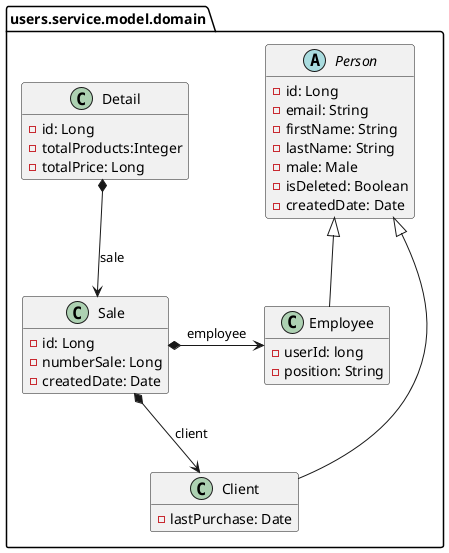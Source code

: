 @startuml
set namespaceSeparator none

hide method

namespace users.service.model.domain {

    class Sale {
        - id: Long
        - numberSale: Long
        - createdDate: Date
    }

    class Employee {
        - userId: long
        - position: String
    }

    class Client {
        - lastPurchase: Date
    }

    abstract class Person {
        - id: Long
        - email: String
        - firstName: String
        - lastName: String
        - male: Male
        - isDeleted: Boolean
        - createdDate: Date
    }

    class Detail {
        - id: Long
        - totalProducts:Integer
        - totalPrice: Long
    }

    Client -up-|> Person

    Employee -up-|> Person

     Sale *-right-> Employee : employee
     Sale *--> Client : client

    Detail *-down-> Sale : sale
}
@enduml